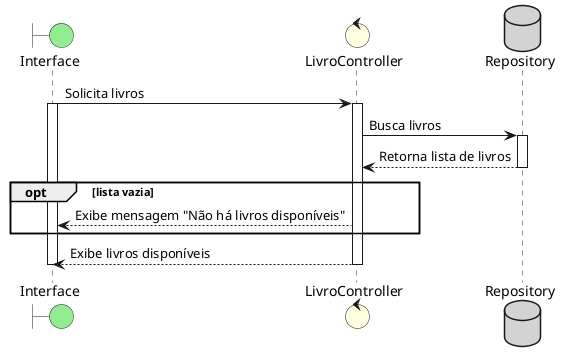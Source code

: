 @startuml "Buscar Livros"

boundary "Interface" as Ui #LightGreen
control "LivroController" as controller #LightYellow
database "Repository" as db #LightGray

Ui -> controller: Solicita livros
activate Ui
activate controller

controller -> db: Busca livros
activate db

db --> controller: Retorna lista de livros
deactivate db

opt lista vazia
    controller --> Ui: Exibe mensagem "Não há livros disponíveis"
end

controller --> Ui: Exibe livros disponíveis

deactivate controller
deactivate Ui

@enduml